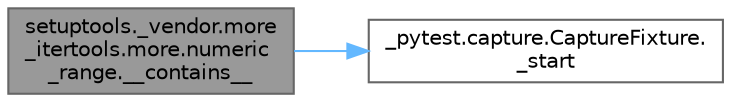 digraph "setuptools._vendor.more_itertools.more.numeric_range.__contains__"
{
 // LATEX_PDF_SIZE
  bgcolor="transparent";
  edge [fontname=Helvetica,fontsize=10,labelfontname=Helvetica,labelfontsize=10];
  node [fontname=Helvetica,fontsize=10,shape=box,height=0.2,width=0.4];
  rankdir="LR";
  Node1 [id="Node000001",label="setuptools._vendor.more\l_itertools.more.numeric\l_range.__contains__",height=0.2,width=0.4,color="gray40", fillcolor="grey60", style="filled", fontcolor="black",tooltip=" "];
  Node1 -> Node2 [id="edge1_Node000001_Node000002",color="steelblue1",style="solid",tooltip=" "];
  Node2 [id="Node000002",label="_pytest.capture.CaptureFixture.\l_start",height=0.2,width=0.4,color="grey40", fillcolor="white", style="filled",URL="$class__pytest_1_1capture_1_1_capture_fixture.html#af24955a9ae79b3e0988d7b45317bd190",tooltip=" "];
}
